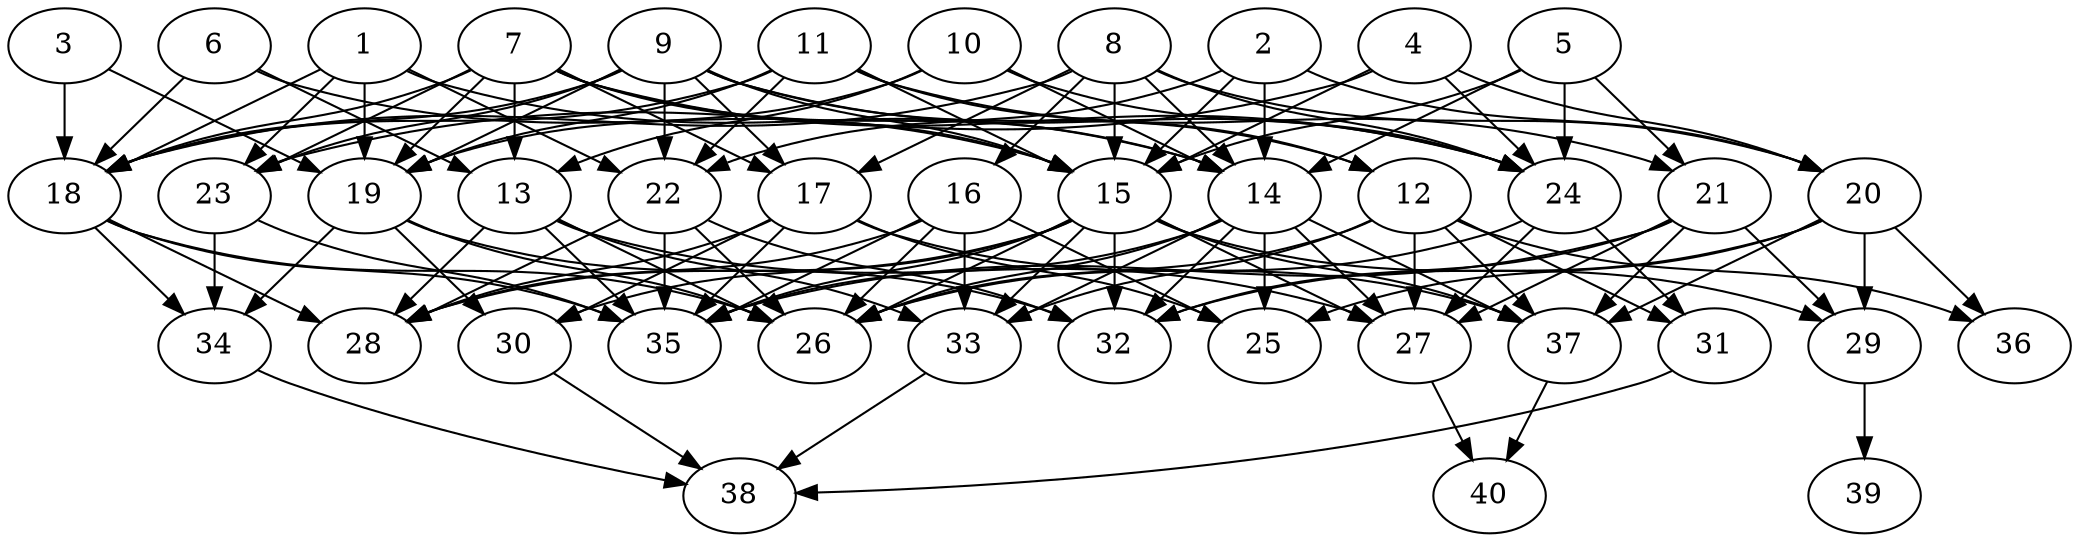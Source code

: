 // DAG automatically generated by daggen at Thu Oct  3 14:06:49 2019
// ./daggen --dot -n 40 --ccr 0.4 --fat 0.7 --regular 0.9 --density 0.7 --mindata 5242880 --maxdata 52428800 
digraph G {
  1 [size="42974720", alpha="0.04", expect_size="17189888"] 
  1 -> 14 [size ="17189888"]
  1 -> 18 [size ="17189888"]
  1 -> 19 [size ="17189888"]
  1 -> 22 [size ="17189888"]
  1 -> 23 [size ="17189888"]
  2 [size="63237120", alpha="0.07", expect_size="25294848"] 
  2 -> 14 [size ="25294848"]
  2 -> 15 [size ="25294848"]
  2 -> 20 [size ="25294848"]
  2 -> 22 [size ="25294848"]
  3 [size="19706880", alpha="0.08", expect_size="7882752"] 
  3 -> 18 [size ="7882752"]
  3 -> 19 [size ="7882752"]
  4 [size="40401920", alpha="0.01", expect_size="16160768"] 
  4 -> 15 [size ="16160768"]
  4 -> 20 [size ="16160768"]
  4 -> 23 [size ="16160768"]
  4 -> 24 [size ="16160768"]
  5 [size="69112320", alpha="0.10", expect_size="27644928"] 
  5 -> 14 [size ="27644928"]
  5 -> 15 [size ="27644928"]
  5 -> 21 [size ="27644928"]
  5 -> 24 [size ="27644928"]
  6 [size="76902400", alpha="0.00", expect_size="30760960"] 
  6 -> 13 [size ="30760960"]
  6 -> 15 [size ="30760960"]
  6 -> 18 [size ="30760960"]
  7 [size="98659840", alpha="0.06", expect_size="39463936"] 
  7 -> 13 [size ="39463936"]
  7 -> 14 [size ="39463936"]
  7 -> 15 [size ="39463936"]
  7 -> 17 [size ="39463936"]
  7 -> 18 [size ="39463936"]
  7 -> 19 [size ="39463936"]
  7 -> 23 [size ="39463936"]
  7 -> 24 [size ="39463936"]
  8 [size="26629120", alpha="0.15", expect_size="10651648"] 
  8 -> 14 [size ="10651648"]
  8 -> 15 [size ="10651648"]
  8 -> 16 [size ="10651648"]
  8 -> 17 [size ="10651648"]
  8 -> 18 [size ="10651648"]
  8 -> 20 [size ="10651648"]
  8 -> 24 [size ="10651648"]
  9 [size="55616000", alpha="0.05", expect_size="22246400"] 
  9 -> 12 [size ="22246400"]
  9 -> 15 [size ="22246400"]
  9 -> 17 [size ="22246400"]
  9 -> 18 [size ="22246400"]
  9 -> 19 [size ="22246400"]
  9 -> 22 [size ="22246400"]
  9 -> 23 [size ="22246400"]
  9 -> 24 [size ="22246400"]
  10 [size="64872960", alpha="0.20", expect_size="25949184"] 
  10 -> 13 [size ="25949184"]
  10 -> 14 [size ="25949184"]
  10 -> 19 [size ="25949184"]
  10 -> 24 [size ="25949184"]
  11 [size="62656000", alpha="0.07", expect_size="25062400"] 
  11 -> 12 [size ="25062400"]
  11 -> 15 [size ="25062400"]
  11 -> 18 [size ="25062400"]
  11 -> 19 [size ="25062400"]
  11 -> 21 [size ="25062400"]
  11 -> 22 [size ="25062400"]
  12 [size="84551680", alpha="0.11", expect_size="33820672"] 
  12 -> 26 [size ="33820672"]
  12 -> 27 [size ="33820672"]
  12 -> 31 [size ="33820672"]
  12 -> 33 [size ="33820672"]
  12 -> 36 [size ="33820672"]
  12 -> 37 [size ="33820672"]
  13 [size="126551040", alpha="0.01", expect_size="50620416"] 
  13 -> 26 [size ="50620416"]
  13 -> 27 [size ="50620416"]
  13 -> 28 [size ="50620416"]
  13 -> 33 [size ="50620416"]
  13 -> 35 [size ="50620416"]
  14 [size="57054720", alpha="0.14", expect_size="22821888"] 
  14 -> 25 [size ="22821888"]
  14 -> 26 [size ="22821888"]
  14 -> 27 [size ="22821888"]
  14 -> 32 [size ="22821888"]
  14 -> 33 [size ="22821888"]
  14 -> 35 [size ="22821888"]
  14 -> 37 [size ="22821888"]
  15 [size="65758720", alpha="0.13", expect_size="26303488"] 
  15 -> 26 [size ="26303488"]
  15 -> 27 [size ="26303488"]
  15 -> 28 [size ="26303488"]
  15 -> 29 [size ="26303488"]
  15 -> 30 [size ="26303488"]
  15 -> 32 [size ="26303488"]
  15 -> 33 [size ="26303488"]
  15 -> 35 [size ="26303488"]
  15 -> 37 [size ="26303488"]
  16 [size="124267520", alpha="0.04", expect_size="49707008"] 
  16 -> 25 [size ="49707008"]
  16 -> 26 [size ="49707008"]
  16 -> 28 [size ="49707008"]
  16 -> 33 [size ="49707008"]
  16 -> 35 [size ="49707008"]
  17 [size="124398080", alpha="0.14", expect_size="49759232"] 
  17 -> 25 [size ="49759232"]
  17 -> 28 [size ="49759232"]
  17 -> 30 [size ="49759232"]
  17 -> 35 [size ="49759232"]
  17 -> 37 [size ="49759232"]
  18 [size="42885120", alpha="0.10", expect_size="17154048"] 
  18 -> 26 [size ="17154048"]
  18 -> 28 [size ="17154048"]
  18 -> 34 [size ="17154048"]
  18 -> 35 [size ="17154048"]
  19 [size="128770560", alpha="0.01", expect_size="51508224"] 
  19 -> 26 [size ="51508224"]
  19 -> 30 [size ="51508224"]
  19 -> 32 [size ="51508224"]
  19 -> 34 [size ="51508224"]
  20 [size="40207360", alpha="0.02", expect_size="16082944"] 
  20 -> 25 [size ="16082944"]
  20 -> 29 [size ="16082944"]
  20 -> 32 [size ="16082944"]
  20 -> 36 [size ="16082944"]
  20 -> 37 [size ="16082944"]
  21 [size="37468160", alpha="0.09", expect_size="14987264"] 
  21 -> 27 [size ="14987264"]
  21 -> 29 [size ="14987264"]
  21 -> 32 [size ="14987264"]
  21 -> 35 [size ="14987264"]
  21 -> 37 [size ="14987264"]
  22 [size="78448640", alpha="0.04", expect_size="31379456"] 
  22 -> 26 [size ="31379456"]
  22 -> 28 [size ="31379456"]
  22 -> 32 [size ="31379456"]
  22 -> 35 [size ="31379456"]
  23 [size="23285760", alpha="0.00", expect_size="9314304"] 
  23 -> 34 [size ="9314304"]
  23 -> 35 [size ="9314304"]
  24 [size="31006720", alpha="0.01", expect_size="12402688"] 
  24 -> 26 [size ="12402688"]
  24 -> 27 [size ="12402688"]
  24 -> 31 [size ="12402688"]
  25 [size="115110400", alpha="0.11", expect_size="46044160"] 
  26 [size="71943680", alpha="0.12", expect_size="28777472"] 
  27 [size="95905280", alpha="0.08", expect_size="38362112"] 
  27 -> 40 [size ="38362112"]
  28 [size="59407360", alpha="0.06", expect_size="23762944"] 
  29 [size="117253120", alpha="0.11", expect_size="46901248"] 
  29 -> 39 [size ="46901248"]
  30 [size="122649600", alpha="0.05", expect_size="49059840"] 
  30 -> 38 [size ="49059840"]
  31 [size="18859520", alpha="0.07", expect_size="7543808"] 
  31 -> 38 [size ="7543808"]
  32 [size="71682560", alpha="0.02", expect_size="28673024"] 
  33 [size="95313920", alpha="0.15", expect_size="38125568"] 
  33 -> 38 [size ="38125568"]
  34 [size="96360960", alpha="0.16", expect_size="38544384"] 
  34 -> 38 [size ="38544384"]
  35 [size="102113280", alpha="0.06", expect_size="40845312"] 
  36 [size="50618880", alpha="0.15", expect_size="20247552"] 
  37 [size="123635200", alpha="0.03", expect_size="49454080"] 
  37 -> 40 [size ="49454080"]
  38 [size="52823040", alpha="0.16", expect_size="21129216"] 
  39 [size="87628800", alpha="0.08", expect_size="35051520"] 
  40 [size="34639360", alpha="0.05", expect_size="13855744"] 
}

